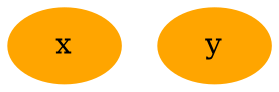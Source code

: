 digraph g {
    1 [label="x", color=orange, style=filled]
    2 [label="y", color=orange, style=filled]
}
